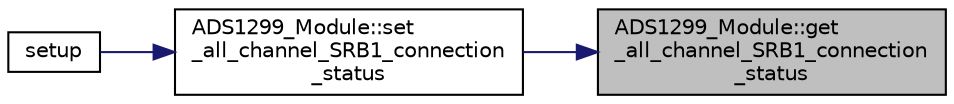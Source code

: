 digraph "ADS1299_Module::get_all_channel_SRB1_connection_status"
{
 // LATEX_PDF_SIZE
  edge [fontname="Helvetica",fontsize="10",labelfontname="Helvetica",labelfontsize="10"];
  node [fontname="Helvetica",fontsize="10",shape=record];
  rankdir="RL";
  Node1 [label="ADS1299_Module::get\l_all_channel_SRB1_connection\l_status",height=0.2,width=0.4,color="black", fillcolor="grey75", style="filled", fontcolor="black",tooltip="Gets whether all electrods are referenced to SRB1."];
  Node1 -> Node2 [dir="back",color="midnightblue",fontsize="10",style="solid",fontname="Helvetica"];
  Node2 [label="ADS1299_Module::set\l_all_channel_SRB1_connection\l_status",height=0.2,width=0.4,color="black", fillcolor="white", style="filled",URL="$class_a_d_s1299___module.html#a6d4af7240f570b95243a6ea8d3829574",tooltip="Sets whether all electrods are referenced to SRB1."];
  Node2 -> Node3 [dir="back",color="midnightblue",fontsize="10",style="solid",fontname="Helvetica"];
  Node3 [label="setup",height=0.2,width=0.4,color="black", fillcolor="white", style="filled",URL="$_sparker___d_a_q_8ino.html#a4fc01d736fe50cf5b977f755b675f11d",tooltip="Sets up the ADS1299 and required interfaces."];
}
